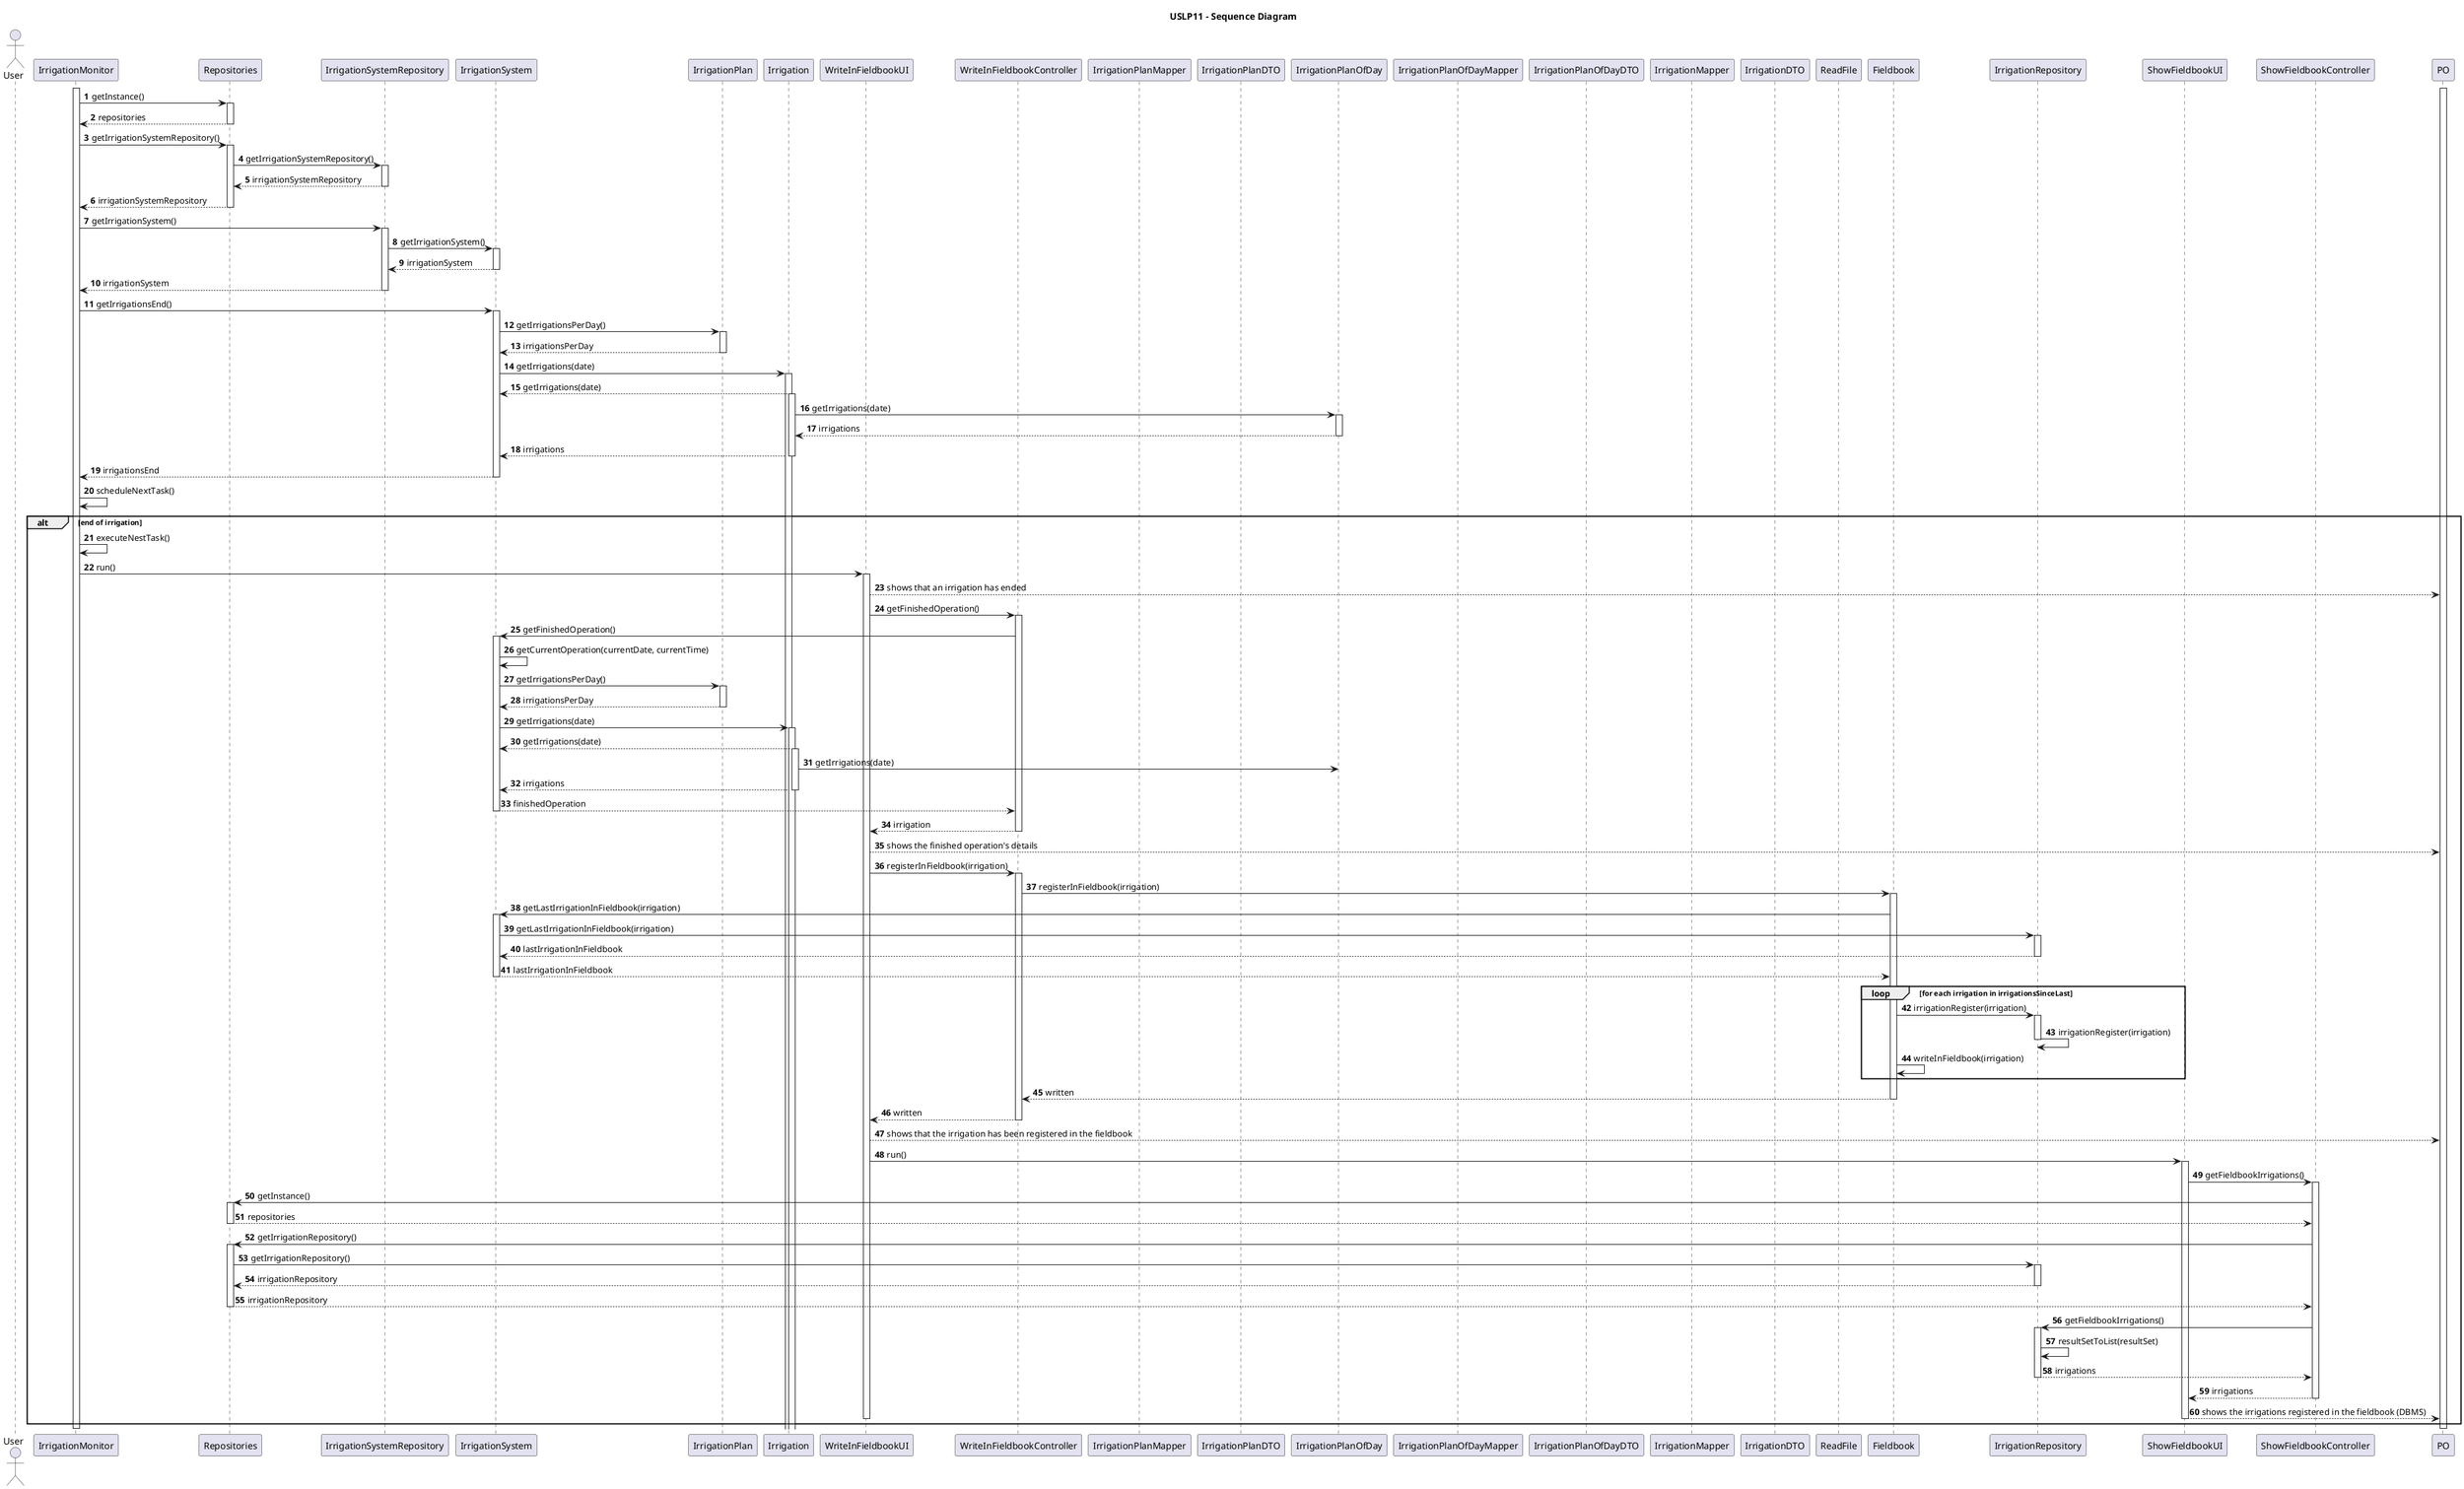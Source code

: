 @startuml

title USLP11 - Sequence Diagram

autonumber

actor User
participant "IrrigationMonitor" as IMO
participant "Repositories" as R
participant "IrrigationSystemRepository" as ISR
participant "IrrigationSystem" as IS
participant "IrrigationPlan" as IP
participant "Irrigation" as I
participant "WriteInFieldbookUI" as WFUI
participant "WriteInFieldbookController" as WFCTRL
participant "IrrigationPlanMapper" as IPM
participant "IrrigationPlanDTO" as IPDTO
participant "IrrigationPlanOfDay" as IPOD
participant "IrrigationPlanOfDayMapper" as IPODM
participant "IrrigationPlanOfDayDTO" as IPODDTO
participant "IrrigationMapper" as IMAP
participant "IrrigationDTO" as IDTO
participant "ReadFile" as RF
participant "Fieldbook" as F
participant "IrrigationRepository" as IR
participant "ShowFieldbookUI" as SFUI
participant "ShowFieldbookController" as SFCTRL

activate PO
    activate IMO

        IMO -> R : getInstance()
        activate R

            R --> IMO : repositories
        deactivate R

        IMO -> R : getIrrigationSystemRepository()
        activate R

            R -> ISR : getIrrigationSystemRepository()
            activate ISR

                ISR --> R : irrigationSystemRepository
            deactivate ISR

            R --> IMO : irrigationSystemRepository
        deactivate R

        IMO -> ISR : getIrrigationSystem()
        activate ISR

            ISR -> IS : getIrrigationSystem()
            activate IS

                IS --> ISR : irrigationSystem
            deactivate IS

            ISR --> IMO : irrigationSystem
        deactivate ISR

        IMO -> IS : getIrrigationsEnd()
        activate IS

            IS -> IP : getIrrigationsPerDay()
            activate IP

                IP --> IS : irrigationsPerDay
            deactivate IP

            IS -> I : getIrrigations(date)
            activate I

                I --> IS : getIrrigations(date)
                activate I

                    I -> IPOD : getIrrigations(date)
                    activate IPOD

                        IPOD --> I : irrigations
                    deactivate IPOD

                    I --> IS : irrigations
            deactivate I

            IS --> IMO : irrigationsEnd
        deactivate IS

        IMO -> IMO : scheduleNextTask()

        alt end of irrigation
            IMO -> IMO : executeNestTask()

            IMO -> WFUI : run()
            activate WFUI

                WFUI --> PO : shows that an irrigation has ended

                WFUI -> WFCTRL : getFinishedOperation()
                activate WFCTRL

                    WFCTRL -> IS : getFinishedOperation()
                    activate IS

                        IS -> IS : getCurrentOperation(currentDate, currentTime)

                        IS -> IP : getIrrigationsPerDay()
                        activate IP

                            IP --> IS : irrigationsPerDay
                        deactivate IP

                        IS -> I : getIrrigations(date)
                        activate I

                            I --> IS : getIrrigations(date)
                            activate I

                                I -> IPOD : getIrrigations(date)

                                I --> IS : irrigations
                        deactivate I

                        IS --> WFCTRL : finishedOperation
                    deactivate IS

                    WFCTRL --> WFUI : irrigation
                deactivate WFCTRL

                WFUI --> PO: shows the finished operation's details

                WFUI -> WFCTRL : registerInFieldbook(irrigation)
                activate WFCTRL

                    WFCTRL -> F : registerInFieldbook(irrigation)
                    activate F

                        F -> IS : getLastIrrigationInFieldbook(irrigation)
                        activate IS

                            IS -> IR : getLastIrrigationInFieldbook(irrigation)
                            activate IR

                                IR --> IS : lastIrrigationInFieldbook
                            deactivate IR

                            IS --> F : lastIrrigationInFieldbook
                        deactivate IS

                        loop for each irrigation in irrigationsSinceLast

                            F -> IR : irrigationRegister(irrigation)
                            activate IR

                                IR -> IR : irrigationRegister(irrigation)
                            deactivate IR

                            F -> F : writeInFieldbook(irrigation)
                        end

                        F --> WFCTRL : written
                    deactivate F

                    WFCTRL --> WFUI : written
                deactivate WFCTRL

                WFUI --> PO : shows that the irrigation has been registered in the fieldbook

                WFUI -> SFUI : run()
                activate SFUI

                    SFUI -> SFCTRL : getFieldbookIrrigations()
                    activate SFCTRL

                        SFCTRL -> R : getInstance()
                        activate R

                            R --> SFCTRL : repositories
                        deactivate R

                        SFCTRL -> R : getIrrigationRepository()
                        activate R

                            R -> IR : getIrrigationRepository()
                            activate IR

                                IR --> R : irrigationRepository
                            deactivate IR

                            R --> SFCTRL : irrigationRepository
                        deactivate R

                        SFCTRL -> IR : getFieldbookIrrigations()
                        activate IR

                            IR -> IR : resultSetToList(resultSet)

                            IR --> SFCTRL : irrigations
                        deactivate IR

                        SFCTRL --> SFUI : irrigations
                    deactivate SFCTRL

                    SFUI --> PO : shows the irrigations registered in the fieldbook (DBMS)
                deactivate SFUI
            deactivate WFUI

        end

    deactivate IMO
deactivate PO

@enduml